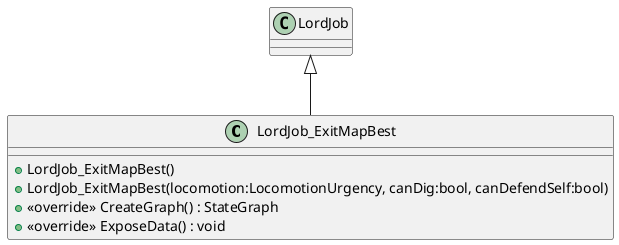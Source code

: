 @startuml
class LordJob_ExitMapBest {
    + LordJob_ExitMapBest()
    + LordJob_ExitMapBest(locomotion:LocomotionUrgency, canDig:bool, canDefendSelf:bool)
    + <<override>> CreateGraph() : StateGraph
    + <<override>> ExposeData() : void
}
LordJob <|-- LordJob_ExitMapBest
@enduml
